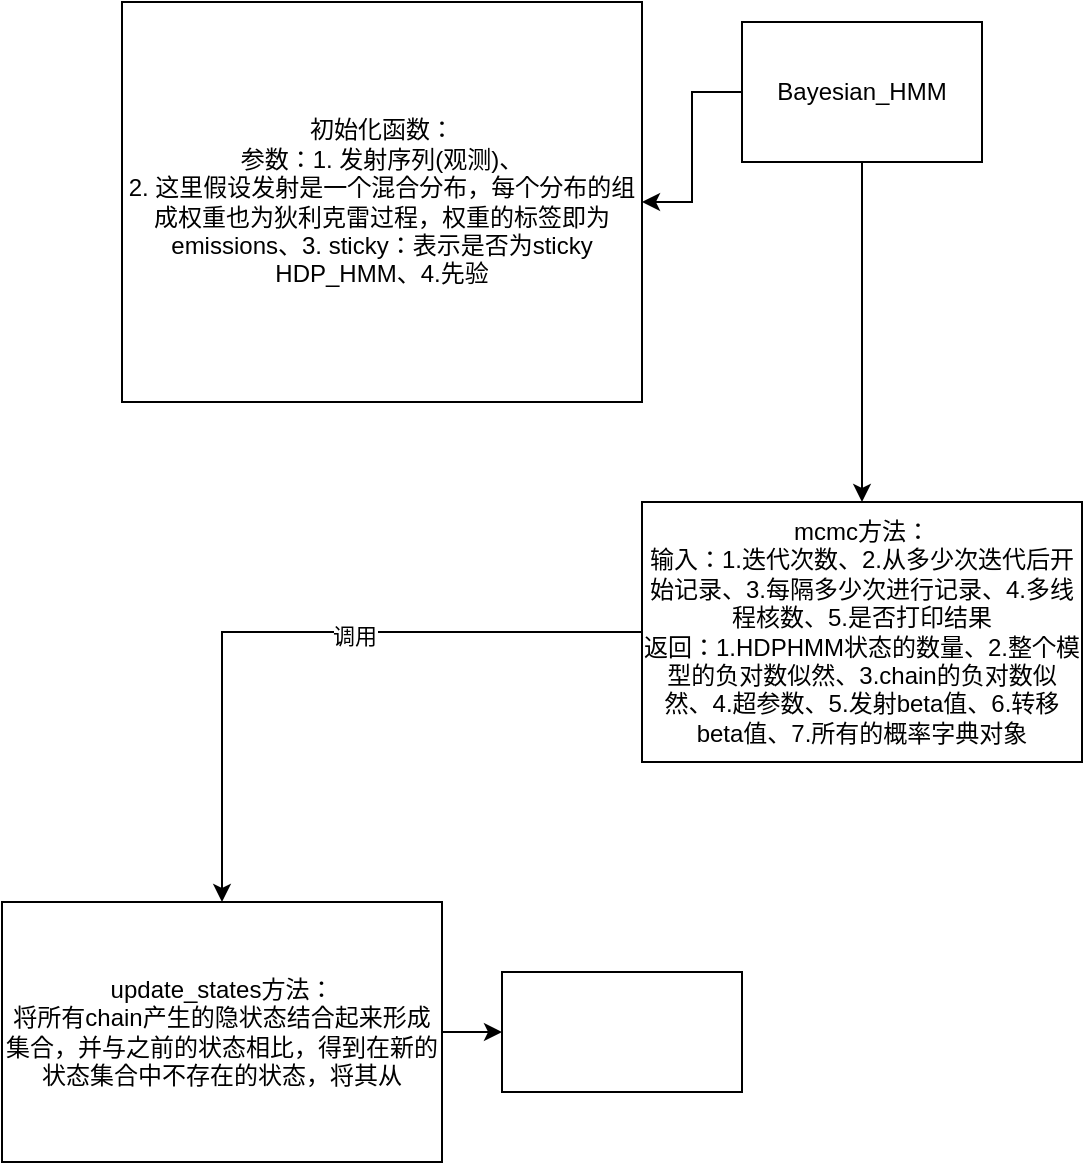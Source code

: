 <mxfile version="20.8.23" type="github">
  <diagram name="第 1 页" id="791Q4_Yd7dYDzGWZ0i0M">
    <mxGraphModel dx="2214" dy="801" grid="1" gridSize="10" guides="1" tooltips="1" connect="1" arrows="1" fold="1" page="1" pageScale="1" pageWidth="827" pageHeight="1169" math="0" shadow="0">
      <root>
        <mxCell id="0" />
        <mxCell id="1" parent="0" />
        <mxCell id="VvPlbChHZbXthlWbuQ1D-9" value="" style="edgeStyle=orthogonalEdgeStyle;rounded=0;orthogonalLoop=1;jettySize=auto;html=1;" edge="1" parent="1" source="VvPlbChHZbXthlWbuQ1D-1" target="VvPlbChHZbXthlWbuQ1D-3">
          <mxGeometry relative="1" as="geometry" />
        </mxCell>
        <mxCell id="VvPlbChHZbXthlWbuQ1D-11" value="" style="edgeStyle=orthogonalEdgeStyle;rounded=0;orthogonalLoop=1;jettySize=auto;html=1;" edge="1" parent="1" source="VvPlbChHZbXthlWbuQ1D-1" target="VvPlbChHZbXthlWbuQ1D-4">
          <mxGeometry relative="1" as="geometry">
            <mxPoint x="390" y="265" as="targetPoint" />
          </mxGeometry>
        </mxCell>
        <mxCell id="VvPlbChHZbXthlWbuQ1D-1" value="Bayesian_HMM" style="rounded=0;whiteSpace=wrap;html=1;" vertex="1" parent="1">
          <mxGeometry x="330" y="110" width="120" height="70" as="geometry" />
        </mxCell>
        <mxCell id="VvPlbChHZbXthlWbuQ1D-3" value="初始化函数：&lt;br&gt;参数：1. 发射序列(观测)、&lt;br&gt;2. 这里假设发射是一个混合分布，每个分布的组成权重也为狄利克雷过程，权重的标签即为emissions、3. sticky：表示是否为sticky HDP_HMM、4.先验" style="rounded=0;whiteSpace=wrap;html=1;" vertex="1" parent="1">
          <mxGeometry x="20" y="100" width="260" height="200" as="geometry" />
        </mxCell>
        <mxCell id="VvPlbChHZbXthlWbuQ1D-16" value="" style="edgeStyle=orthogonalEdgeStyle;rounded=0;orthogonalLoop=1;jettySize=auto;html=1;" edge="1" parent="1" source="VvPlbChHZbXthlWbuQ1D-4" target="VvPlbChHZbXthlWbuQ1D-14">
          <mxGeometry relative="1" as="geometry" />
        </mxCell>
        <mxCell id="VvPlbChHZbXthlWbuQ1D-18" value="调用" style="edgeLabel;html=1;align=center;verticalAlign=middle;resizable=0;points=[];" vertex="1" connectable="0" parent="VvPlbChHZbXthlWbuQ1D-16">
          <mxGeometry x="-0.163" y="2" relative="1" as="geometry">
            <mxPoint as="offset" />
          </mxGeometry>
        </mxCell>
        <mxCell id="VvPlbChHZbXthlWbuQ1D-4" value="mcmc方法：&lt;br&gt;输入：1.迭代次数、2.从多少次迭代后开始记录、3.每隔多少次进行记录、4.多线程核数、5.是否打印结果&lt;br&gt;返回：1.HDPHMM状态的数量、2.整个模型的负对数似然、3.chain的负对数似然、4.超参数、5.发射beta值、6.转移beta值、7.所有的概率字典对象" style="rounded=0;whiteSpace=wrap;html=1;" vertex="1" parent="1">
          <mxGeometry x="280" y="350" width="220" height="130" as="geometry" />
        </mxCell>
        <mxCell id="VvPlbChHZbXthlWbuQ1D-12" value="" style="rounded=0;whiteSpace=wrap;html=1;" vertex="1" parent="1">
          <mxGeometry x="210" y="585" width="120" height="60" as="geometry" />
        </mxCell>
        <mxCell id="VvPlbChHZbXthlWbuQ1D-17" value="" style="edgeStyle=orthogonalEdgeStyle;rounded=0;orthogonalLoop=1;jettySize=auto;html=1;" edge="1" parent="1" source="VvPlbChHZbXthlWbuQ1D-14" target="VvPlbChHZbXthlWbuQ1D-12">
          <mxGeometry relative="1" as="geometry" />
        </mxCell>
        <mxCell id="VvPlbChHZbXthlWbuQ1D-14" value="update_states方法：&lt;br&gt;将所有chain产生的隐状态结合起来形成集合，并与之前的状态相比，得到在新的状态集合中不存在的状态，将其从" style="rounded=0;whiteSpace=wrap;html=1;" vertex="1" parent="1">
          <mxGeometry x="-40" y="550" width="220" height="130" as="geometry" />
        </mxCell>
      </root>
    </mxGraphModel>
  </diagram>
</mxfile>
